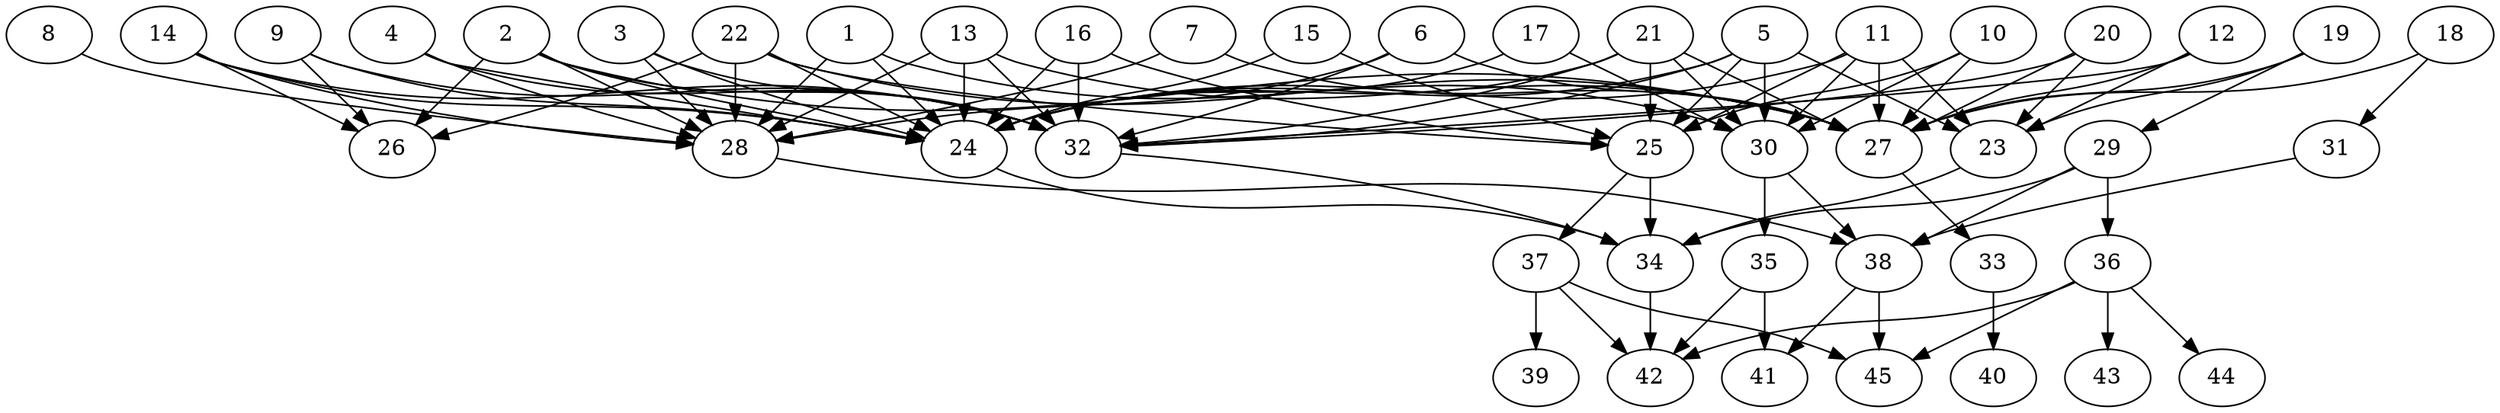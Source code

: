 // DAG (tier=3-complex, mode=data, n=45, ccr=0.538, fat=0.715, density=0.633, regular=0.322, jump=0.226, mindata=4194304, maxdata=33554432)
// DAG automatically generated by daggen at Sun Aug 24 16:33:35 2025
// /home/ermia/Project/Environments/daggen/bin/daggen --dot --ccr 0.538 --fat 0.715 --regular 0.322 --density 0.633 --jump 0.226 --mindata 4194304 --maxdata 33554432 -n 45 
digraph G {
  1 [size="369083209721315328000", alpha="0.03", expect_size="184541604860657664000"]
  1 -> 24 [size ="411629204275200"]
  1 -> 28 [size ="411629204275200"]
  1 -> 30 [size ="411629204275200"]
  2 [size="11555242310104250318848", alpha="0.06", expect_size="5777621155052125159424"]
  2 -> 24 [size ="4088927010947072"]
  2 -> 26 [size ="4088927010947072"]
  2 -> 27 [size ="4088927010947072"]
  2 -> 28 [size ="4088927010947072"]
  2 -> 32 [size ="4088927010947072"]
  3 [size="485439400050688000000", alpha="0.18", expect_size="242719700025344000000"]
  3 -> 24 [size ="494136197120000"]
  3 -> 28 [size ="494136197120000"]
  3 -> 32 [size ="494136197120000"]
  4 [size="3356759360352395722752", alpha="0.17", expect_size="1678379680176197861376"]
  4 -> 24 [size ="1793508583145472"]
  4 -> 28 [size ="1793508583145472"]
  4 -> 32 [size ="1793508583145472"]
  5 [size="2286755321572323072", alpha="0.05", expect_size="1143377660786161536"]
  5 -> 23 [size ="2941260922880000"]
  5 -> 24 [size ="2941260922880000"]
  5 -> 25 [size ="2941260922880000"]
  5 -> 30 [size ="2941260922880000"]
  5 -> 32 [size ="2941260922880000"]
  6 [size="379453105328095232000", alpha="0.16", expect_size="189726552664047616000"]
  6 -> 27 [size ="419303732019200"]
  6 -> 28 [size ="419303732019200"]
  6 -> 32 [size ="419303732019200"]
  7 [size="1426034488680080474112", alpha="0.02", expect_size="713017244340040237056"]
  7 -> 27 [size ="1013545709862912"]
  7 -> 28 [size ="1013545709862912"]
  8 [size="5686135897129285632", alpha="0.13", expect_size="2843067948564642816"]
  8 -> 28 [size ="3109472511721472"]
  9 [size="531322318704963072", alpha="0.15", expect_size="265661159352481536"]
  9 -> 24 [size ="464339651788800"]
  9 -> 26 [size ="464339651788800"]
  9 -> 32 [size ="464339651788800"]
  10 [size="16472109761103026176", alpha="0.19", expect_size="8236054880551513088"]
  10 -> 25 [size ="6558360711200768"]
  10 -> 27 [size ="6558360711200768"]
  10 -> 30 [size ="6558360711200768"]
  11 [size="18471199923113660", alpha="0.12", expect_size="9235599961556830"]
  11 -> 23 [size ="1093820468953088"]
  11 -> 24 [size ="1093820468953088"]
  11 -> 25 [size ="1093820468953088"]
  11 -> 27 [size ="1093820468953088"]
  11 -> 30 [size ="1093820468953088"]
  12 [size="7862225261888100352", alpha="0.00", expect_size="3931112630944050176"]
  12 -> 23 [size ="2787810423603200"]
  12 -> 27 [size ="2787810423603200"]
  12 -> 32 [size ="2787810423603200"]
  13 [size="196253784114248640", alpha="0.03", expect_size="98126892057124320"]
  13 -> 24 [size ="240013182763008"]
  13 -> 27 [size ="240013182763008"]
  13 -> 28 [size ="240013182763008"]
  13 -> 32 [size ="240013182763008"]
  14 [size="386010268534536768", alpha="0.04", expect_size="193005134267268384"]
  14 -> 24 [size ="8272412432924672"]
  14 -> 26 [size ="8272412432924672"]
  14 -> 28 [size ="8272412432924672"]
  14 -> 32 [size ="8272412432924672"]
  15 [size="232347590288584192", alpha="0.09", expect_size="116173795144292096"]
  15 -> 24 [size ="8066654063820800"]
  15 -> 25 [size ="8066654063820800"]
  16 [size="28901249893273715081216", alpha="0.00", expect_size="14450624946636857540608"]
  16 -> 24 [size ="7534152450572288"]
  16 -> 25 [size ="7534152450572288"]
  16 -> 32 [size ="7534152450572288"]
  17 [size="10104632037009039360", alpha="0.08", expect_size="5052316018504519680"]
  17 -> 24 [size ="3589574248890368"]
  17 -> 30 [size ="3589574248890368"]
  18 [size="12726366055170048000000", alpha="0.18", expect_size="6363183027585024000000"]
  18 -> 27 [size ="4360733982720000"]
  18 -> 31 [size ="4360733982720000"]
  19 [size="167751178204996512", alpha="0.09", expect_size="83875589102498256"]
  19 -> 23 [size ="8483963018412032"]
  19 -> 27 [size ="8483963018412032"]
  19 -> 29 [size ="8483963018412032"]
  20 [size="4100836137959668", alpha="0.03", expect_size="2050418068979834"]
  20 -> 23 [size ="440439802953728"]
  20 -> 27 [size ="440439802953728"]
  20 -> 32 [size ="440439802953728"]
  21 [size="1080844122202887421952", alpha="0.03", expect_size="540422061101443710976"]
  21 -> 24 [size ="842555847606272"]
  21 -> 25 [size ="842555847606272"]
  21 -> 27 [size ="842555847606272"]
  21 -> 30 [size ="842555847606272"]
  21 -> 32 [size ="842555847606272"]
  22 [size="2228919695645034240", alpha="0.07", expect_size="1114459847822517120"]
  22 -> 24 [size ="2221118714806272"]
  22 -> 25 [size ="2221118714806272"]
  22 -> 26 [size ="2221118714806272"]
  22 -> 27 [size ="2221118714806272"]
  22 -> 28 [size ="2221118714806272"]
  23 [size="10462672157713048272896", alpha="0.10", expect_size="5231336078856524136448"]
  23 -> 34 [size ="3826940691611648"]
  24 [size="464482780454616384", alpha="0.10", expect_size="232241390227308192"]
  24 -> 34 [size ="7743747928358912"]
  25 [size="153106315312533088", alpha="0.09", expect_size="76553157656266544"]
  25 -> 34 [size ="6368823426940928"]
  25 -> 37 [size ="6368823426940928"]
  26 [size="9050200398111680", alpha="0.01", expect_size="4525100199055840"]
  27 [size="7723214600789421056", alpha="0.12", expect_size="3861607300394710528"]
  27 -> 33 [size ="2717305045778432"]
  28 [size="25009194983451729920", alpha="0.03", expect_size="12504597491725864960"]
  28 -> 38 [size ="7967073099579392"]
  29 [size="54821563991800344", alpha="0.03", expect_size="27410781995900172"]
  29 -> 34 [size ="5092558837383168"]
  29 -> 36 [size ="5092558837383168"]
  29 -> 38 [size ="5092558837383168"]
  30 [size="54735227528191640", alpha="0.18", expect_size="27367613764095820"]
  30 -> 35 [size ="1233053032644608"]
  30 -> 38 [size ="1233053032644608"]
  31 [size="2082088715395530752000", alpha="0.04", expect_size="1041044357697765376000"]
  31 -> 38 [size ="1304436093747200"]
  32 [size="1699077188943188328448", alpha="0.02", expect_size="849538594471594164224"]
  32 -> 34 [size ="1139109288476672"]
  33 [size="33539734958359052", alpha="0.06", expect_size="16769867479179526"]
  33 -> 40 [size ="794663648755712"]
  34 [size="27520674737736590032896", alpha="0.07", expect_size="13760337368868295016448"]
  34 -> 42 [size ="7292269413531648"]
  35 [size="23961841368956231745536", alpha="0.15", expect_size="11980920684478115872768"]
  35 -> 41 [size ="6649210971619328"]
  35 -> 42 [size ="6649210971619328"]
  36 [size="16268725674479224832", alpha="0.11", expect_size="8134362837239612416"]
  36 -> 42 [size ="6839970509619200"]
  36 -> 43 [size ="6839970509619200"]
  36 -> 44 [size ="6839970509619200"]
  36 -> 45 [size ="6839970509619200"]
  37 [size="110982995564503088", alpha="0.01", expect_size="55491497782251544"]
  37 -> 39 [size ="5655877646286848"]
  37 -> 42 [size ="5655877646286848"]
  37 -> 45 [size ="5655877646286848"]
  38 [size="25324824893769958555648", alpha="0.03", expect_size="12662412446884979277824"]
  38 -> 41 [size ="6899023449423872"]
  38 -> 45 [size ="6899023449423872"]
  39 [size="4098538692030588928", alpha="0.16", expect_size="2049269346015294464"]
  40 [size="1226373397153576910848", alpha="0.08", expect_size="613186698576788455424"]
  41 [size="13770101305058453880832", alpha="0.11", expect_size="6885050652529226940416"]
  42 [size="3592081976749283344384", alpha="0.04", expect_size="1796040988374641672192"]
  43 [size="23016015222926241792", alpha="0.16", expect_size="11508007611463120896"]
  44 [size="10705532813680058564608", alpha="0.07", expect_size="5352766406840029282304"]
  45 [size="391328808235400429568", alpha="0.19", expect_size="195664404117700214784"]
}